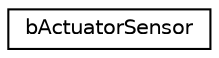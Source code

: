 digraph G
{
  edge [fontname="Helvetica",fontsize="10",labelfontname="Helvetica",labelfontsize="10"];
  node [fontname="Helvetica",fontsize="10",shape=record];
  rankdir=LR;
  Node1 [label="bActuatorSensor",height=0.2,width=0.4,color="black", fillcolor="white", style="filled",URL="$d0/db1/structbActuatorSensor.html"];
}
